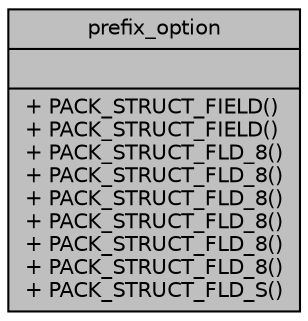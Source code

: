 digraph "prefix_option"
{
 // LATEX_PDF_SIZE
  edge [fontname="Helvetica",fontsize="10",labelfontname="Helvetica",labelfontsize="10"];
  node [fontname="Helvetica",fontsize="10",shape=record];
  Node1 [label="{prefix_option\n||+ PACK_STRUCT_FIELD()\l+ PACK_STRUCT_FIELD()\l+ PACK_STRUCT_FLD_8()\l+ PACK_STRUCT_FLD_8()\l+ PACK_STRUCT_FLD_8()\l+ PACK_STRUCT_FLD_8()\l+ PACK_STRUCT_FLD_8()\l+ PACK_STRUCT_FLD_8()\l+ PACK_STRUCT_FLD_S()\l}",height=0.2,width=0.4,color="black", fillcolor="grey75", style="filled", fontcolor="black",tooltip=" "];
}
